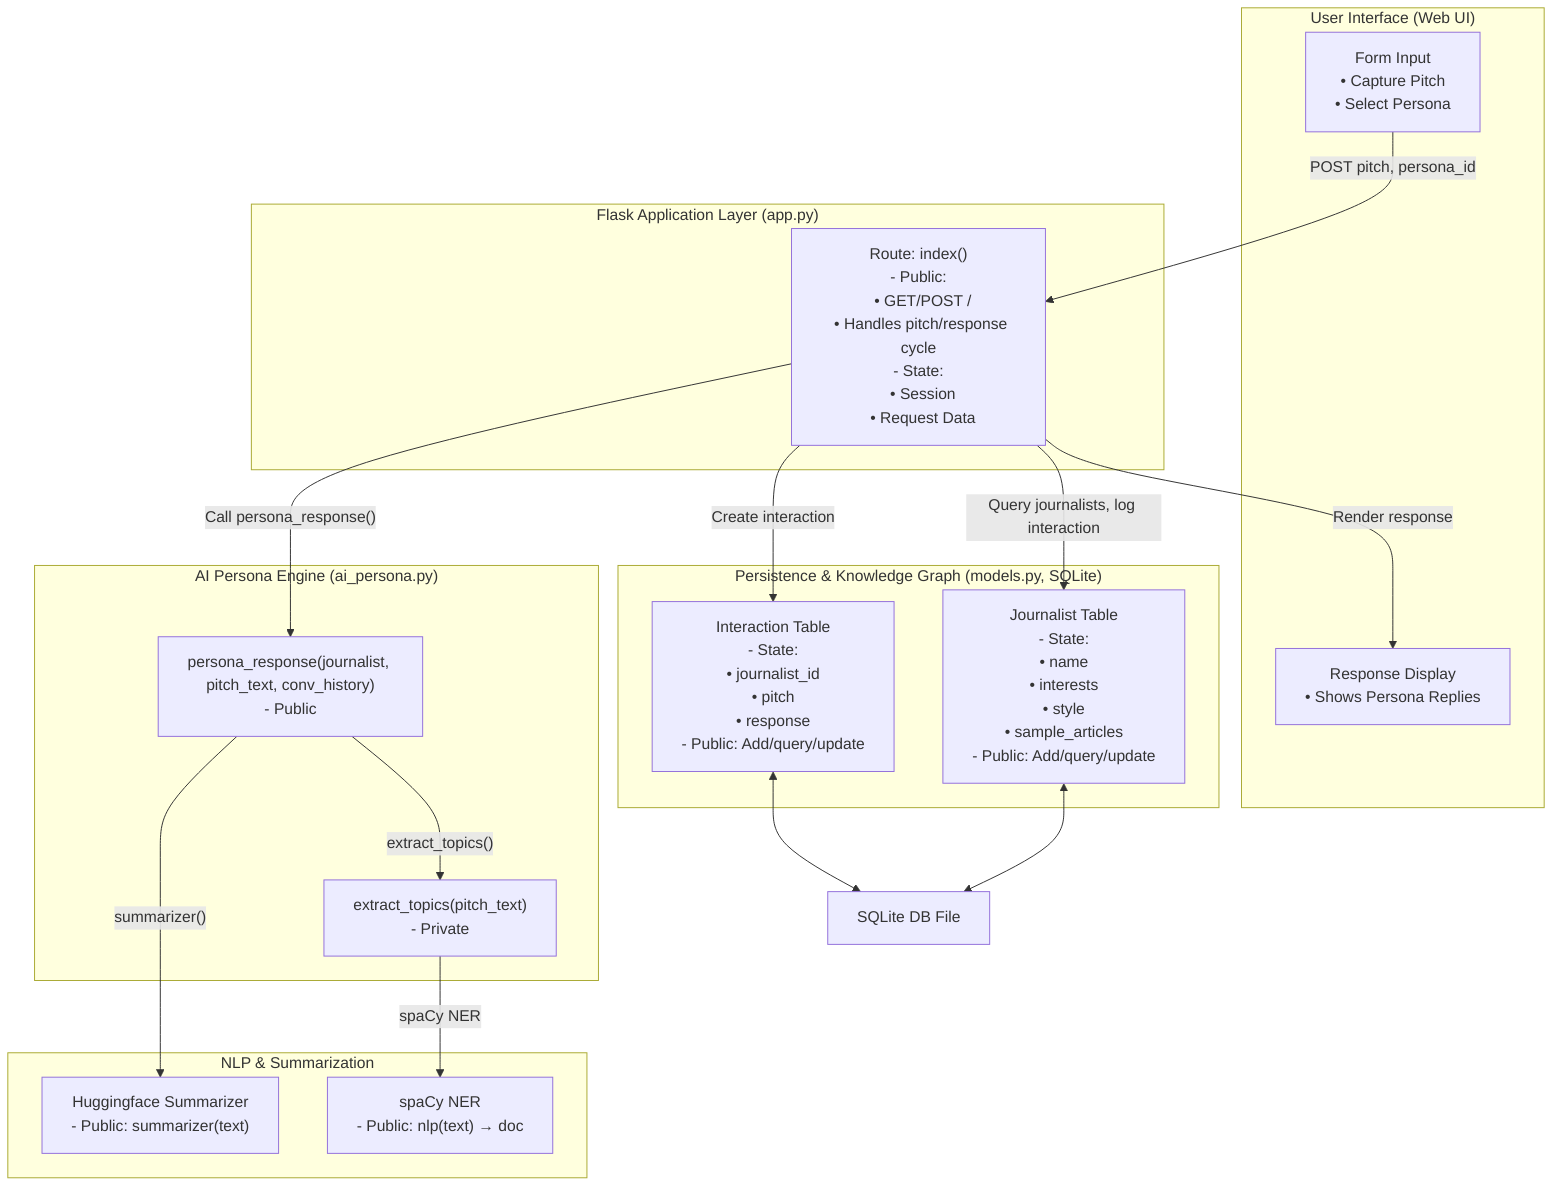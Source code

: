 flowchart TD
    %% ========== User Interface Layer ==========
    subgraph "User Interface (Web UI)"
        UI_Form["Form Input<br>• Capture Pitch<br>• Select Persona"]
        UI_Display["Response Display<br>• Shows Persona Replies"]
    end

    %% ========== Application Layer ==========
    subgraph "Flask Application Layer (app.py)"
        Route_index["Route: index()<br>- Public:<br>  • GET/POST /<br>  • Handles pitch/response cycle<br>- State:<br>  • Session<br>  • Request Data"]
    end

    %% ========== AI Persona Engine ==========
    subgraph "AI Persona Engine (ai_persona.py)"
        PersonaResponse["persona_response(journalist, pitch_text, conv_history)<br>- Public"]
        ExtractTopics["extract_topics(pitch_text)<br>- Private"]
    end

    %% ========== NLP & ML Layer ==========
    subgraph "NLP & Summarization"
        Spacy["spaCy NER<br>- Public: nlp(text) → doc"]
        Summarizer["Huggingface Summarizer<br>- Public: summarizer(text)"]
    end

    %% ========== Data & Knowledge Layer ==========
    subgraph "Persistence & Knowledge Graph (models.py, SQLite)"
        Journalists["Journalist Table<br>- State:<br>  • name<br>  • interests<br>  • style<br>  • sample_articles<br>- Public: Add/query/update"]
        Interactions["Interaction Table<br>- State:<br>  • journalist_id<br>  • pitch<br>  • response<br>- Public: Add/query/update"]
    end

    DB["SQLite DB File"]

    %% Data Flow
    UI_Form -- "POST pitch, persona_id" --> Route_index
    Route_index -- "Render response" --> UI_Display

    Route_index -- "Query journalists, log interaction" --> Journalists
    Route_index -- "Create interaction" --> Interactions

    Journalists <--> DB
    Interactions <--> DB

    Route_index -- "Call persona_response()" --> PersonaResponse

    PersonaResponse -- "extract_topics()" --> ExtractTopics
    ExtractTopics -- "spaCy NER" --> Spacy
    PersonaResponse -- "summarizer()" --> Summarizer

    %% Knowledge Graph connection (implicit with Journalists Table)
    %% (for future expansion with Neo4j, etc.)